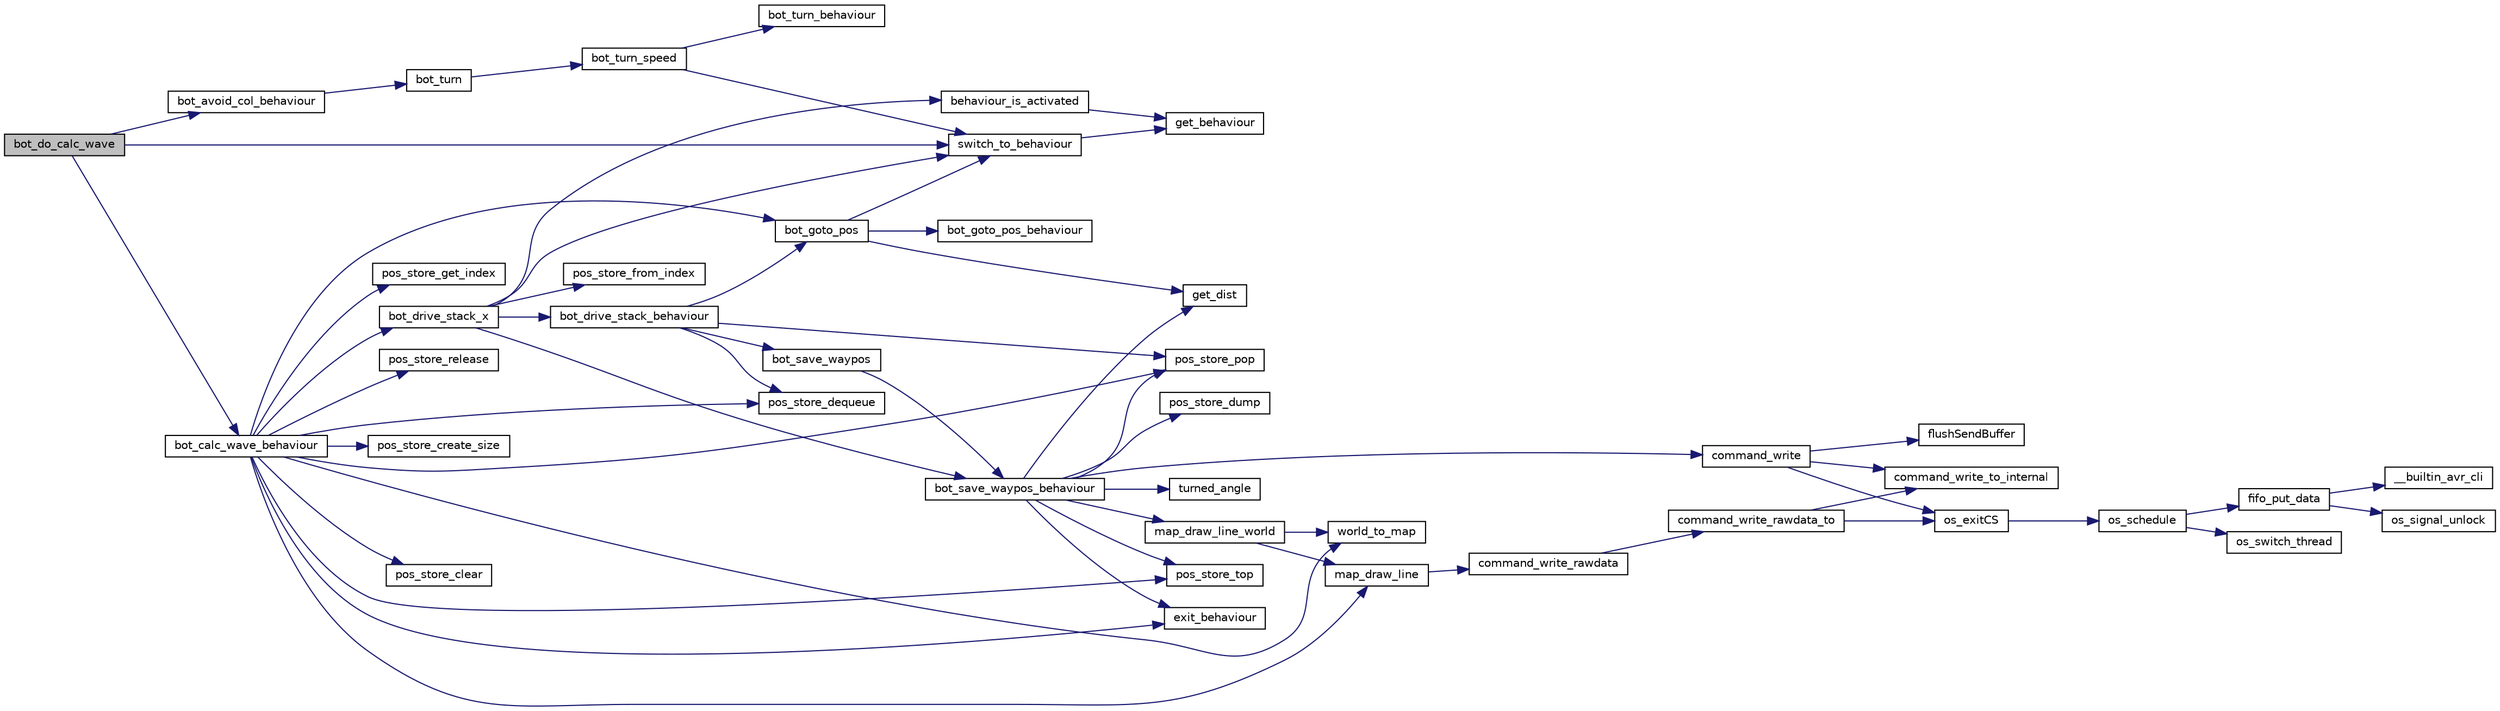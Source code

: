 digraph G
{
  edge [fontname="Helvetica",fontsize="10",labelfontname="Helvetica",labelfontsize="10"];
  node [fontname="Helvetica",fontsize="10",shape=record];
  rankdir="LR";
  Node1 [label="bot_do_calc_wave",height=0.2,width=0.4,color="black", fillcolor="grey75", style="filled" fontcolor="black"];
  Node1 -> Node2 [color="midnightblue",fontsize="10",style="solid",fontname="Helvetica"];
  Node2 [label="switch_to_behaviour",height=0.2,width=0.4,color="black", fillcolor="white", style="filled",URL="$bot-logic_8c.html#a123152ecfcd89545c2603cb3f2e873c9",tooltip="Ruft ein anderes Verhalten auf und merkt sich den Ruecksprung return_from_behaviour() kehrt dann spae..."];
  Node2 -> Node3 [color="midnightblue",fontsize="10",style="solid",fontname="Helvetica"];
  Node3 [label="get_behaviour",height=0.2,width=0.4,color="black", fillcolor="white", style="filled",URL="$bot-logic_8c.html#a11e7a95fd56f9703bd2bd9c61300df6c",tooltip="Liefert das Verhalten zurueck, welches durch function implementiert ist."];
  Node1 -> Node4 [color="midnightblue",fontsize="10",style="solid",fontname="Helvetica"];
  Node4 [label="bot_calc_wave_behaviour",height=0.2,width=0.4,color="black", fillcolor="white", style="filled",URL="$behaviour__pathplaning_8c.html#ae957e4430cb772c340722feb21e4506b"];
  Node4 -> Node5 [color="midnightblue",fontsize="10",style="solid",fontname="Helvetica"];
  Node5 [label="pos_store_create_size",height=0.2,width=0.4,color="black", fillcolor="white", style="filled",URL="$pos__store_8c.html#a0905da2b2d85fab632f239804dacec4d"];
  Node4 -> Node6 [color="midnightblue",fontsize="10",style="solid",fontname="Helvetica"];
  Node6 [label="pos_store_dequeue",height=0.2,width=0.4,color="black", fillcolor="white", style="filled",URL="$pos__store_8c.html#ab38bb7f7ff5a9c4f0d356e7f07a3397d"];
  Node4 -> Node7 [color="midnightblue",fontsize="10",style="solid",fontname="Helvetica"];
  Node7 [label="pos_store_clear",height=0.2,width=0.4,color="black", fillcolor="white", style="filled",URL="$pos__store_8c.html#a1263f1a52fd21a79a48809a761a382d9"];
  Node4 -> Node8 [color="midnightblue",fontsize="10",style="solid",fontname="Helvetica"];
  Node8 [label="pos_store_top",height=0.2,width=0.4,color="black", fillcolor="white", style="filled",URL="$pos__store_8c.html#a5b3b46e55200fee1bfa208eae4a69f69"];
  Node4 -> Node9 [color="midnightblue",fontsize="10",style="solid",fontname="Helvetica"];
  Node9 [label="pos_store_pop",height=0.2,width=0.4,color="black", fillcolor="white", style="filled",URL="$pos__store_8c.html#af507859ead3d3e4775cf01c6d2b800fc"];
  Node4 -> Node10 [color="midnightblue",fontsize="10",style="solid",fontname="Helvetica"];
  Node10 [label="world_to_map",height=0.2,width=0.4,color="black", fillcolor="white", style="filled",URL="$map_8c.html#a302393a08814c05999d4be4c75467bc3"];
  Node4 -> Node11 [color="midnightblue",fontsize="10",style="solid",fontname="Helvetica"];
  Node11 [label="map_draw_line",height=0.2,width=0.4,color="black", fillcolor="white", style="filled",URL="$map_8c.html#ac2cc78e9d8a4f1aacb8e60a1a9d32440"];
  Node11 -> Node12 [color="midnightblue",fontsize="10",style="solid",fontname="Helvetica"];
  Node12 [label="command_write_rawdata",height=0.2,width=0.4,color="black", fillcolor="white", style="filled",URL="$command_8c.html#a1497433f9f7384b363203b7bfd3bfe28"];
  Node12 -> Node13 [color="midnightblue",fontsize="10",style="solid",fontname="Helvetica"];
  Node13 [label="command_write_rawdata_to",height=0.2,width=0.4,color="black", fillcolor="white", style="filled",URL="$command_8c.html#ad1ce17d9fe0aaf21a33d52de4e10af0f"];
  Node13 -> Node14 [color="midnightblue",fontsize="10",style="solid",fontname="Helvetica"];
  Node14 [label="command_write_to_internal",height=0.2,width=0.4,color="black", fillcolor="white", style="filled",URL="$command_8c.html#a428cf92e37fc9bbc0ffc48912c3022ac"];
  Node13 -> Node15 [color="midnightblue",fontsize="10",style="solid",fontname="Helvetica"];
  Node15 [label="os_exitCS",height=0.2,width=0.4,color="black", fillcolor="white", style="filled",URL="$os__thread_8h.html#a146cd9b383b02d8e5424e2de5bfdf7e1"];
  Node15 -> Node16 [color="midnightblue",fontsize="10",style="solid",fontname="Helvetica"];
  Node16 [label="os_schedule",height=0.2,width=0.4,color="black", fillcolor="white", style="filled",URL="$os__scheduler_8h.html#aaf0ea29568109bcdfb1d527f223accad"];
  Node16 -> Node17 [color="midnightblue",fontsize="10",style="solid",fontname="Helvetica"];
  Node17 [label="fifo_put_data",height=0.2,width=0.4,color="black", fillcolor="white", style="filled",URL="$fifo_8c.html#a7b3f9ad457273c9717bff49113c84250"];
  Node17 -> Node18 [color="midnightblue",fontsize="10",style="solid",fontname="Helvetica"];
  Node18 [label="__builtin_avr_cli",height=0.2,width=0.4,color="black", fillcolor="white", style="filled",URL="$builtins_8h.html#a41590bd57be6a89c1b9bcafe523207f2",tooltip="Disables all interrupts by clearing the global interrupt mask."];
  Node17 -> Node19 [color="midnightblue",fontsize="10",style="solid",fontname="Helvetica"];
  Node19 [label="os_signal_unlock",height=0.2,width=0.4,color="black", fillcolor="white", style="filled",URL="$os__thread__pc_8c.html#aa0b166109be9754de9b8b863b8d197c7"];
  Node16 -> Node20 [color="midnightblue",fontsize="10",style="solid",fontname="Helvetica"];
  Node20 [label="os_switch_thread",height=0.2,width=0.4,color="black", fillcolor="white", style="filled",URL="$os__thread_8h.html#afa82438e9832609bc5ffbddad166e1b7"];
  Node4 -> Node21 [color="midnightblue",fontsize="10",style="solid",fontname="Helvetica"];
  Node21 [label="bot_drive_stack_x",height=0.2,width=0.4,color="black", fillcolor="white", style="filled",URL="$behaviour__drive__stack_8c.html#a6b879a7ecac5368a68850300fe947cc9"];
  Node21 -> Node22 [color="midnightblue",fontsize="10",style="solid",fontname="Helvetica"];
  Node22 [label="pos_store_from_index",height=0.2,width=0.4,color="black", fillcolor="white", style="filled",URL="$pos__store_8c.html#adad22546e13c2c737f4bb62242b3bb92"];
  Node21 -> Node23 [color="midnightblue",fontsize="10",style="solid",fontname="Helvetica"];
  Node23 [label="behaviour_is_activated",height=0.2,width=0.4,color="black", fillcolor="white", style="filled",URL="$bot-logic_8c.html#a406a628ec04bfa715f5881a84f12e2e4",tooltip="Rueckgabe von True, wenn das Verhalten gerade laeuft (aktiv ist), sonst False."];
  Node23 -> Node3 [color="midnightblue",fontsize="10",style="solid",fontname="Helvetica"];
  Node21 -> Node24 [color="midnightblue",fontsize="10",style="solid",fontname="Helvetica"];
  Node24 [label="bot_save_waypos_behaviour",height=0.2,width=0.4,color="black", fillcolor="white", style="filled",URL="$behaviour__drive__stack_8c.html#a7d6d596506f029155fc86e68fb11bed9"];
  Node24 -> Node25 [color="midnightblue",fontsize="10",style="solid",fontname="Helvetica"];
  Node25 [label="exit_behaviour",height=0.2,width=0.4,color="black", fillcolor="white", style="filled",URL="$bot-logic_8c.html#ae957e610d7a3b2034084f87277a319de",tooltip="Kehrt zum aufrufenden Verhalten zurueck und setzt den Status auf Erfolg oder Misserfolg."];
  Node24 -> Node26 [color="midnightblue",fontsize="10",style="solid",fontname="Helvetica"];
  Node26 [label="get_dist",height=0.2,width=0.4,color="black", fillcolor="white", style="filled",URL="$math__utils_8c.html#a21ef181ca9f0913051fc5e75fb8ae2b7",tooltip="Ermittlung des Quadrat-Abstands zwischen zwei Punkten."];
  Node24 -> Node27 [color="midnightblue",fontsize="10",style="solid",fontname="Helvetica"];
  Node27 [label="turned_angle",height=0.2,width=0.4,color="black", fillcolor="white", style="filled",URL="$math__utils_8c.html#a9c14e14c49d54828861673702c30eeed",tooltip="Berechnet die Differenz eines Winkels zur aktuellen Botausrichtung."];
  Node24 -> Node8 [color="midnightblue",fontsize="10",style="solid",fontname="Helvetica"];
  Node24 -> Node9 [color="midnightblue",fontsize="10",style="solid",fontname="Helvetica"];
  Node24 -> Node28 [color="midnightblue",fontsize="10",style="solid",fontname="Helvetica"];
  Node28 [label="pos_store_dump",height=0.2,width=0.4,color="black", fillcolor="white", style="filled",URL="$pos__store_8c.html#a20ee87405517aba06c9fca997b106131"];
  Node24 -> Node29 [color="midnightblue",fontsize="10",style="solid",fontname="Helvetica"];
  Node29 [label="command_write",height=0.2,width=0.4,color="black", fillcolor="white", style="filled",URL="$command_8c.html#a419b75ed34551408822d9caee3cd5206"];
  Node29 -> Node14 [color="midnightblue",fontsize="10",style="solid",fontname="Helvetica"];
  Node29 -> Node30 [color="midnightblue",fontsize="10",style="solid",fontname="Helvetica"];
  Node30 [label="flushSendBuffer",height=0.2,width=0.4,color="black", fillcolor="white", style="filled",URL="$tcp_8h.html#aae71e1682727310afab282923a80c968"];
  Node29 -> Node15 [color="midnightblue",fontsize="10",style="solid",fontname="Helvetica"];
  Node24 -> Node31 [color="midnightblue",fontsize="10",style="solid",fontname="Helvetica"];
  Node31 [label="map_draw_line_world",height=0.2,width=0.4,color="black", fillcolor="white", style="filled",URL="$map_8c.html#a273efe11a8336c9363ce325fb161e4df"];
  Node31 -> Node10 [color="midnightblue",fontsize="10",style="solid",fontname="Helvetica"];
  Node31 -> Node11 [color="midnightblue",fontsize="10",style="solid",fontname="Helvetica"];
  Node21 -> Node2 [color="midnightblue",fontsize="10",style="solid",fontname="Helvetica"];
  Node21 -> Node32 [color="midnightblue",fontsize="10",style="solid",fontname="Helvetica"];
  Node32 [label="bot_drive_stack_behaviour",height=0.2,width=0.4,color="black", fillcolor="white", style="filled",URL="$behaviour__drive__stack_8c.html#a85b17654e751d3785680460b53e12b6a"];
  Node32 -> Node6 [color="midnightblue",fontsize="10",style="solid",fontname="Helvetica"];
  Node32 -> Node9 [color="midnightblue",fontsize="10",style="solid",fontname="Helvetica"];
  Node32 -> Node33 [color="midnightblue",fontsize="10",style="solid",fontname="Helvetica"];
  Node33 [label="bot_goto_pos",height=0.2,width=0.4,color="black", fillcolor="white", style="filled",URL="$behaviour__goto__pos_8c.html#ab5ed29ca0a737f151df82f8babc00170"];
  Node33 -> Node2 [color="midnightblue",fontsize="10",style="solid",fontname="Helvetica"];
  Node33 -> Node34 [color="midnightblue",fontsize="10",style="solid",fontname="Helvetica"];
  Node34 [label="bot_goto_pos_behaviour",height=0.2,width=0.4,color="black", fillcolor="white", style="filled",URL="$behaviour__goto__pos_8c.html#a438ebcd779ae602e208e9ebe3b9aee44"];
  Node33 -> Node26 [color="midnightblue",fontsize="10",style="solid",fontname="Helvetica"];
  Node32 -> Node35 [color="midnightblue",fontsize="10",style="solid",fontname="Helvetica"];
  Node35 [label="bot_save_waypos",height=0.2,width=0.4,color="black", fillcolor="white", style="filled",URL="$behaviour__drive__stack_8c.html#a48b7a3665b51ae2cbde5d9b7a97b9adb"];
  Node35 -> Node24 [color="midnightblue",fontsize="10",style="solid",fontname="Helvetica"];
  Node4 -> Node36 [color="midnightblue",fontsize="10",style="solid",fontname="Helvetica"];
  Node36 [label="pos_store_get_index",height=0.2,width=0.4,color="black", fillcolor="white", style="filled",URL="$pos__store_8c.html#a04378a6e68ec291278e92cf26d8b7152"];
  Node4 -> Node33 [color="midnightblue",fontsize="10",style="solid",fontname="Helvetica"];
  Node4 -> Node37 [color="midnightblue",fontsize="10",style="solid",fontname="Helvetica"];
  Node37 [label="pos_store_release",height=0.2,width=0.4,color="black", fillcolor="white", style="filled",URL="$pos__store_8c.html#a4bb0829554b41be5bf51dd0a942211f9"];
  Node4 -> Node25 [color="midnightblue",fontsize="10",style="solid",fontname="Helvetica"];
  Node1 -> Node38 [color="midnightblue",fontsize="10",style="solid",fontname="Helvetica"];
  Node38 [label="bot_avoid_col_behaviour",height=0.2,width=0.4,color="black", fillcolor="white", style="filled",URL="$behaviour__avoid__col_8c.html#af537d5e45f3f8339619d9dccf7d86e5d"];
  Node38 -> Node39 [color="midnightblue",fontsize="10",style="solid",fontname="Helvetica"];
  Node39 [label="bot_turn",height=0.2,width=0.4,color="black", fillcolor="white", style="filled",URL="$behaviour__turn_8c.html#af8e1b5de92fa7f8f465615dff50b81fb",tooltip="Dreht den Bot im mathematischen Drehsinn."];
  Node39 -> Node40 [color="midnightblue",fontsize="10",style="solid",fontname="Helvetica"];
  Node40 [label="bot_turn_speed",height=0.2,width=0.4,color="black", fillcolor="white", style="filled",URL="$behaviour__turn_8c.html#a7b75d957ab1dbf1a79d5403011a0b952",tooltip="Dreht den Bot im mathematischen Drehsinn im Rahmen der angegebenen Geschwindigkeiten."];
  Node40 -> Node2 [color="midnightblue",fontsize="10",style="solid",fontname="Helvetica"];
  Node40 -> Node41 [color="midnightblue",fontsize="10",style="solid",fontname="Helvetica"];
  Node41 [label="bot_turn_behaviour",height=0.2,width=0.4,color="black", fillcolor="white", style="filled",URL="$behaviour__turn_8c.html#aa49007295687228b4083f8f84208def4",tooltip="Das Verhalten laesst den Bot eine Punktdrehung durchfuehren."];
}
